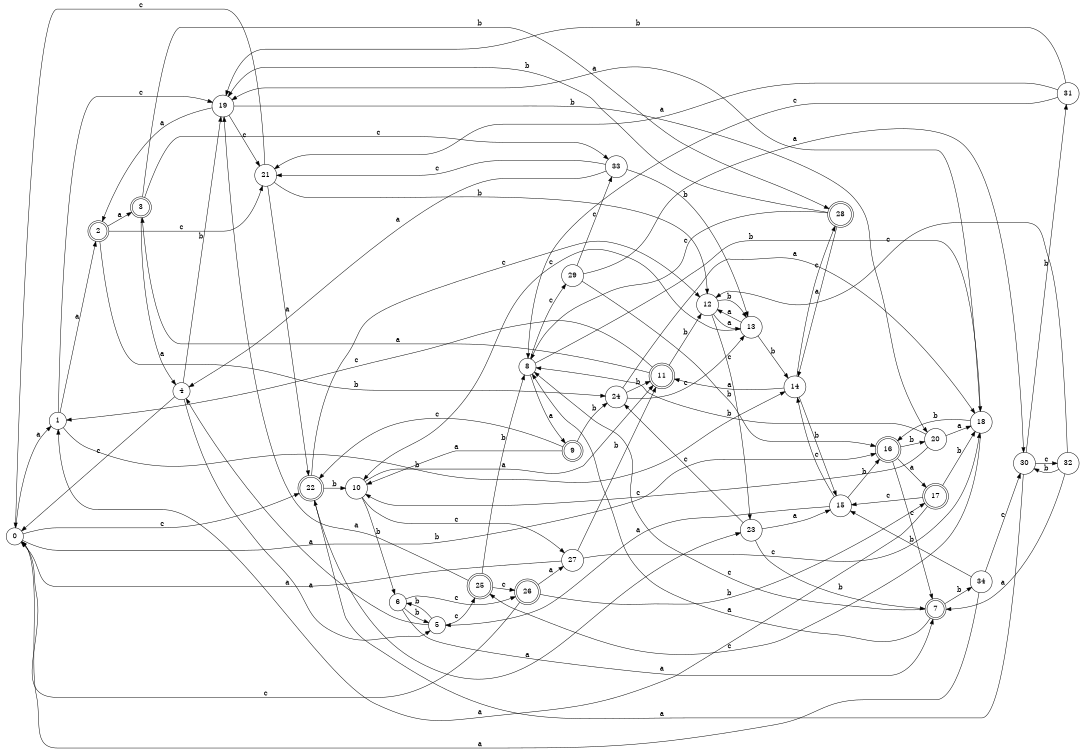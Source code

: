digraph n28_9 {
__start0 [label="" shape="none"];

rankdir=LR;
size="8,5";

s0 [style="filled", color="black", fillcolor="white" shape="circle", label="0"];
s1 [style="filled", color="black", fillcolor="white" shape="circle", label="1"];
s2 [style="rounded,filled", color="black", fillcolor="white" shape="doublecircle", label="2"];
s3 [style="rounded,filled", color="black", fillcolor="white" shape="doublecircle", label="3"];
s4 [style="filled", color="black", fillcolor="white" shape="circle", label="4"];
s5 [style="filled", color="black", fillcolor="white" shape="circle", label="5"];
s6 [style="filled", color="black", fillcolor="white" shape="circle", label="6"];
s7 [style="rounded,filled", color="black", fillcolor="white" shape="doublecircle", label="7"];
s8 [style="filled", color="black", fillcolor="white" shape="circle", label="8"];
s9 [style="rounded,filled", color="black", fillcolor="white" shape="doublecircle", label="9"];
s10 [style="filled", color="black", fillcolor="white" shape="circle", label="10"];
s11 [style="rounded,filled", color="black", fillcolor="white" shape="doublecircle", label="11"];
s12 [style="filled", color="black", fillcolor="white" shape="circle", label="12"];
s13 [style="filled", color="black", fillcolor="white" shape="circle", label="13"];
s14 [style="filled", color="black", fillcolor="white" shape="circle", label="14"];
s15 [style="filled", color="black", fillcolor="white" shape="circle", label="15"];
s16 [style="rounded,filled", color="black", fillcolor="white" shape="doublecircle", label="16"];
s17 [style="rounded,filled", color="black", fillcolor="white" shape="doublecircle", label="17"];
s18 [style="filled", color="black", fillcolor="white" shape="circle", label="18"];
s19 [style="filled", color="black", fillcolor="white" shape="circle", label="19"];
s20 [style="filled", color="black", fillcolor="white" shape="circle", label="20"];
s21 [style="filled", color="black", fillcolor="white" shape="circle", label="21"];
s22 [style="rounded,filled", color="black", fillcolor="white" shape="doublecircle", label="22"];
s23 [style="filled", color="black", fillcolor="white" shape="circle", label="23"];
s24 [style="filled", color="black", fillcolor="white" shape="circle", label="24"];
s25 [style="rounded,filled", color="black", fillcolor="white" shape="doublecircle", label="25"];
s26 [style="rounded,filled", color="black", fillcolor="white" shape="doublecircle", label="26"];
s27 [style="filled", color="black", fillcolor="white" shape="circle", label="27"];
s28 [style="rounded,filled", color="black", fillcolor="white" shape="doublecircle", label="28"];
s29 [style="filled", color="black", fillcolor="white" shape="circle", label="29"];
s30 [style="filled", color="black", fillcolor="white" shape="circle", label="30"];
s31 [style="filled", color="black", fillcolor="white" shape="circle", label="31"];
s32 [style="filled", color="black", fillcolor="white" shape="circle", label="32"];
s33 [style="filled", color="black", fillcolor="white" shape="circle", label="33"];
s34 [style="filled", color="black", fillcolor="white" shape="circle", label="34"];
s0 -> s1 [label="a"];
s0 -> s16 [label="b"];
s0 -> s22 [label="c"];
s1 -> s2 [label="a"];
s1 -> s14 [label="b"];
s1 -> s19 [label="c"];
s2 -> s3 [label="a"];
s2 -> s24 [label="b"];
s2 -> s21 [label="c"];
s3 -> s4 [label="a"];
s3 -> s28 [label="b"];
s3 -> s33 [label="c"];
s4 -> s5 [label="a"];
s4 -> s19 [label="b"];
s4 -> s0 [label="c"];
s5 -> s4 [label="a"];
s5 -> s6 [label="b"];
s5 -> s25 [label="c"];
s6 -> s7 [label="a"];
s6 -> s5 [label="b"];
s6 -> s26 [label="c"];
s7 -> s8 [label="a"];
s7 -> s34 [label="b"];
s7 -> s8 [label="c"];
s8 -> s9 [label="a"];
s8 -> s18 [label="b"];
s8 -> s29 [label="c"];
s9 -> s10 [label="a"];
s9 -> s24 [label="b"];
s9 -> s22 [label="c"];
s10 -> s11 [label="a"];
s10 -> s6 [label="b"];
s10 -> s27 [label="c"];
s11 -> s3 [label="a"];
s11 -> s12 [label="b"];
s11 -> s1 [label="c"];
s12 -> s13 [label="a"];
s12 -> s13 [label="b"];
s12 -> s23 [label="c"];
s13 -> s12 [label="a"];
s13 -> s14 [label="b"];
s13 -> s10 [label="c"];
s14 -> s11 [label="a"];
s14 -> s15 [label="b"];
s14 -> s28 [label="c"];
s15 -> s5 [label="a"];
s15 -> s16 [label="b"];
s15 -> s14 [label="c"];
s16 -> s17 [label="a"];
s16 -> s20 [label="b"];
s16 -> s7 [label="c"];
s17 -> s1 [label="a"];
s17 -> s18 [label="b"];
s17 -> s15 [label="c"];
s18 -> s19 [label="a"];
s18 -> s16 [label="b"];
s18 -> s25 [label="c"];
s19 -> s2 [label="a"];
s19 -> s20 [label="b"];
s19 -> s21 [label="c"];
s20 -> s18 [label="a"];
s20 -> s8 [label="b"];
s20 -> s10 [label="c"];
s21 -> s22 [label="a"];
s21 -> s12 [label="b"];
s21 -> s0 [label="c"];
s22 -> s23 [label="a"];
s22 -> s10 [label="b"];
s22 -> s12 [label="c"];
s23 -> s15 [label="a"];
s23 -> s7 [label="b"];
s23 -> s24 [label="c"];
s24 -> s18 [label="a"];
s24 -> s11 [label="b"];
s24 -> s13 [label="c"];
s25 -> s19 [label="a"];
s25 -> s8 [label="b"];
s25 -> s26 [label="c"];
s26 -> s27 [label="a"];
s26 -> s17 [label="b"];
s26 -> s0 [label="c"];
s27 -> s0 [label="a"];
s27 -> s11 [label="b"];
s27 -> s18 [label="c"];
s28 -> s14 [label="a"];
s28 -> s19 [label="b"];
s28 -> s8 [label="c"];
s29 -> s30 [label="a"];
s29 -> s16 [label="b"];
s29 -> s33 [label="c"];
s30 -> s22 [label="a"];
s30 -> s31 [label="b"];
s30 -> s32 [label="c"];
s31 -> s21 [label="a"];
s31 -> s19 [label="b"];
s31 -> s8 [label="c"];
s32 -> s7 [label="a"];
s32 -> s30 [label="b"];
s32 -> s12 [label="c"];
s33 -> s4 [label="a"];
s33 -> s13 [label="b"];
s33 -> s21 [label="c"];
s34 -> s0 [label="a"];
s34 -> s15 [label="b"];
s34 -> s30 [label="c"];

}